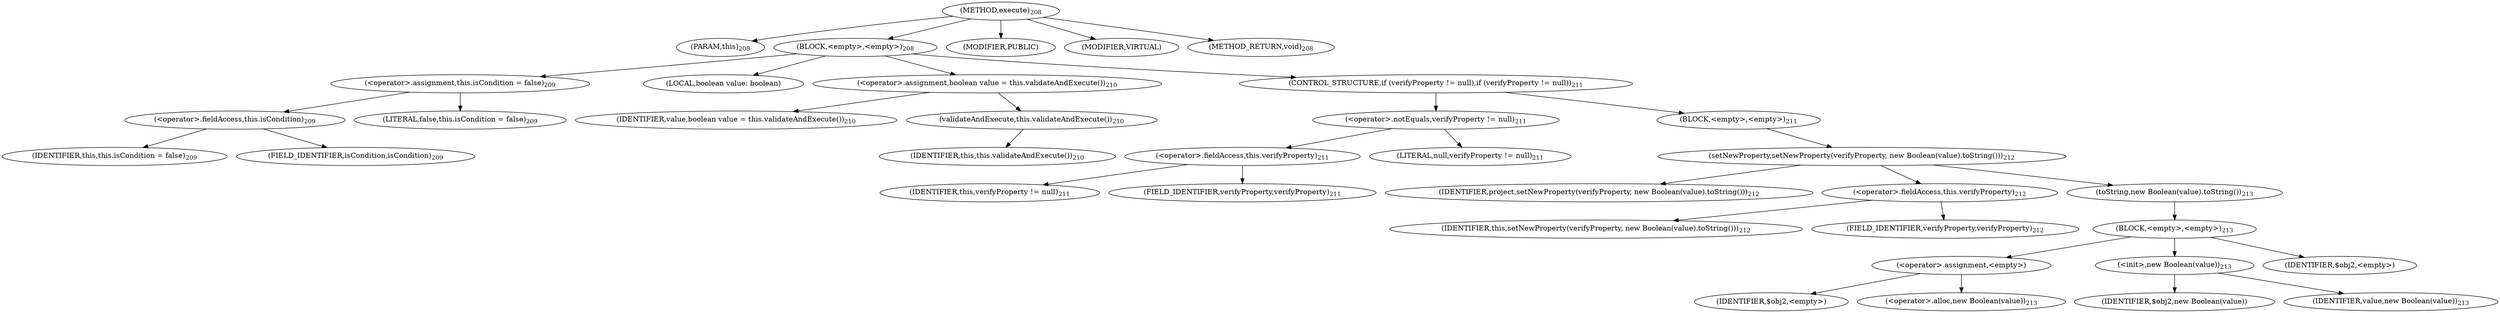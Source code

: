 digraph "execute" {  
"182" [label = <(METHOD,execute)<SUB>208</SUB>> ]
"20" [label = <(PARAM,this)<SUB>208</SUB>> ]
"183" [label = <(BLOCK,&lt;empty&gt;,&lt;empty&gt;)<SUB>208</SUB>> ]
"184" [label = <(&lt;operator&gt;.assignment,this.isCondition = false)<SUB>209</SUB>> ]
"185" [label = <(&lt;operator&gt;.fieldAccess,this.isCondition)<SUB>209</SUB>> ]
"186" [label = <(IDENTIFIER,this,this.isCondition = false)<SUB>209</SUB>> ]
"187" [label = <(FIELD_IDENTIFIER,isCondition,isCondition)<SUB>209</SUB>> ]
"188" [label = <(LITERAL,false,this.isCondition = false)<SUB>209</SUB>> ]
"189" [label = <(LOCAL,boolean value: boolean)> ]
"190" [label = <(&lt;operator&gt;.assignment,boolean value = this.validateAndExecute())<SUB>210</SUB>> ]
"191" [label = <(IDENTIFIER,value,boolean value = this.validateAndExecute())<SUB>210</SUB>> ]
"192" [label = <(validateAndExecute,this.validateAndExecute())<SUB>210</SUB>> ]
"19" [label = <(IDENTIFIER,this,this.validateAndExecute())<SUB>210</SUB>> ]
"193" [label = <(CONTROL_STRUCTURE,if (verifyProperty != null),if (verifyProperty != null))<SUB>211</SUB>> ]
"194" [label = <(&lt;operator&gt;.notEquals,verifyProperty != null)<SUB>211</SUB>> ]
"195" [label = <(&lt;operator&gt;.fieldAccess,this.verifyProperty)<SUB>211</SUB>> ]
"196" [label = <(IDENTIFIER,this,verifyProperty != null)<SUB>211</SUB>> ]
"197" [label = <(FIELD_IDENTIFIER,verifyProperty,verifyProperty)<SUB>211</SUB>> ]
"198" [label = <(LITERAL,null,verifyProperty != null)<SUB>211</SUB>> ]
"199" [label = <(BLOCK,&lt;empty&gt;,&lt;empty&gt;)<SUB>211</SUB>> ]
"200" [label = <(setNewProperty,setNewProperty(verifyProperty, new Boolean(value).toString()))<SUB>212</SUB>> ]
"201" [label = <(IDENTIFIER,project,setNewProperty(verifyProperty, new Boolean(value).toString()))<SUB>212</SUB>> ]
"202" [label = <(&lt;operator&gt;.fieldAccess,this.verifyProperty)<SUB>212</SUB>> ]
"203" [label = <(IDENTIFIER,this,setNewProperty(verifyProperty, new Boolean(value).toString()))<SUB>212</SUB>> ]
"204" [label = <(FIELD_IDENTIFIER,verifyProperty,verifyProperty)<SUB>212</SUB>> ]
"205" [label = <(toString,new Boolean(value).toString())<SUB>213</SUB>> ]
"206" [label = <(BLOCK,&lt;empty&gt;,&lt;empty&gt;)<SUB>213</SUB>> ]
"207" [label = <(&lt;operator&gt;.assignment,&lt;empty&gt;)> ]
"208" [label = <(IDENTIFIER,$obj2,&lt;empty&gt;)> ]
"209" [label = <(&lt;operator&gt;.alloc,new Boolean(value))<SUB>213</SUB>> ]
"210" [label = <(&lt;init&gt;,new Boolean(value))<SUB>213</SUB>> ]
"211" [label = <(IDENTIFIER,$obj2,new Boolean(value))> ]
"212" [label = <(IDENTIFIER,value,new Boolean(value))<SUB>213</SUB>> ]
"213" [label = <(IDENTIFIER,$obj2,&lt;empty&gt;)> ]
"214" [label = <(MODIFIER,PUBLIC)> ]
"215" [label = <(MODIFIER,VIRTUAL)> ]
"216" [label = <(METHOD_RETURN,void)<SUB>208</SUB>> ]
  "182" -> "20" 
  "182" -> "183" 
  "182" -> "214" 
  "182" -> "215" 
  "182" -> "216" 
  "183" -> "184" 
  "183" -> "189" 
  "183" -> "190" 
  "183" -> "193" 
  "184" -> "185" 
  "184" -> "188" 
  "185" -> "186" 
  "185" -> "187" 
  "190" -> "191" 
  "190" -> "192" 
  "192" -> "19" 
  "193" -> "194" 
  "193" -> "199" 
  "194" -> "195" 
  "194" -> "198" 
  "195" -> "196" 
  "195" -> "197" 
  "199" -> "200" 
  "200" -> "201" 
  "200" -> "202" 
  "200" -> "205" 
  "202" -> "203" 
  "202" -> "204" 
  "205" -> "206" 
  "206" -> "207" 
  "206" -> "210" 
  "206" -> "213" 
  "207" -> "208" 
  "207" -> "209" 
  "210" -> "211" 
  "210" -> "212" 
}
